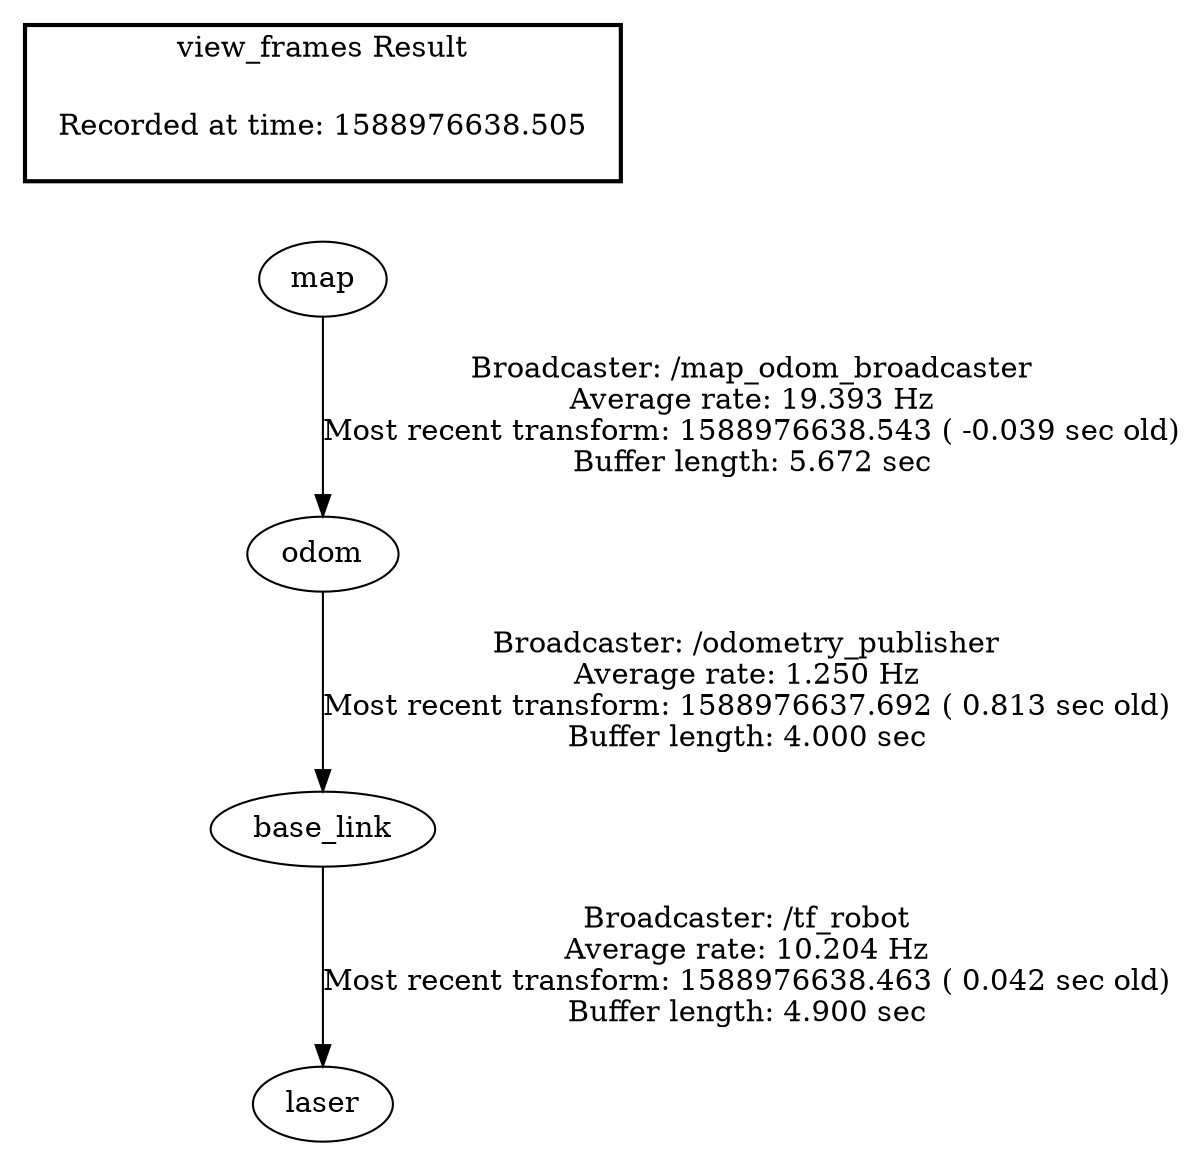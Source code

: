 digraph G {
"base_link" -> "laser"[label="Broadcaster: /tf_robot\nAverage rate: 10.204 Hz\nMost recent transform: 1588976638.463 ( 0.042 sec old)\nBuffer length: 4.900 sec\n"];
"odom" -> "base_link"[label="Broadcaster: /odometry_publisher\nAverage rate: 1.250 Hz\nMost recent transform: 1588976637.692 ( 0.813 sec old)\nBuffer length: 4.000 sec\n"];
"map" -> "odom"[label="Broadcaster: /map_odom_broadcaster\nAverage rate: 19.393 Hz\nMost recent transform: 1588976638.543 ( -0.039 sec old)\nBuffer length: 5.672 sec\n"];
edge [style=invis];
 subgraph cluster_legend { style=bold; color=black; label ="view_frames Result";
"Recorded at time: 1588976638.505"[ shape=plaintext ] ;
 }->"map";
}